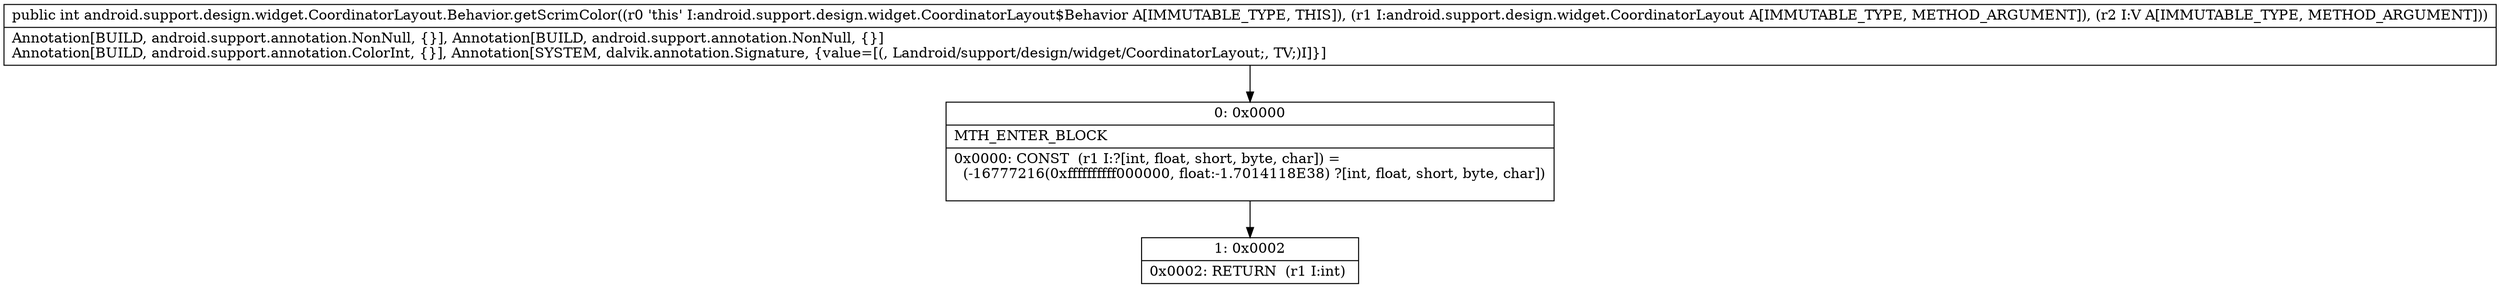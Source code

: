 digraph "CFG forandroid.support.design.widget.CoordinatorLayout.Behavior.getScrimColor(Landroid\/support\/design\/widget\/CoordinatorLayout;Landroid\/view\/View;)I" {
Node_0 [shape=record,label="{0\:\ 0x0000|MTH_ENTER_BLOCK\l|0x0000: CONST  (r1 I:?[int, float, short, byte, char]) = \l  (\-16777216(0xffffffffff000000, float:\-1.7014118E38) ?[int, float, short, byte, char])\l \l}"];
Node_1 [shape=record,label="{1\:\ 0x0002|0x0002: RETURN  (r1 I:int) \l}"];
MethodNode[shape=record,label="{public int android.support.design.widget.CoordinatorLayout.Behavior.getScrimColor((r0 'this' I:android.support.design.widget.CoordinatorLayout$Behavior A[IMMUTABLE_TYPE, THIS]), (r1 I:android.support.design.widget.CoordinatorLayout A[IMMUTABLE_TYPE, METHOD_ARGUMENT]), (r2 I:V A[IMMUTABLE_TYPE, METHOD_ARGUMENT]))  | Annotation[BUILD, android.support.annotation.NonNull, \{\}], Annotation[BUILD, android.support.annotation.NonNull, \{\}]\lAnnotation[BUILD, android.support.annotation.ColorInt, \{\}], Annotation[SYSTEM, dalvik.annotation.Signature, \{value=[(, Landroid\/support\/design\/widget\/CoordinatorLayout;, TV;)I]\}]\l}"];
MethodNode -> Node_0;
Node_0 -> Node_1;
}

